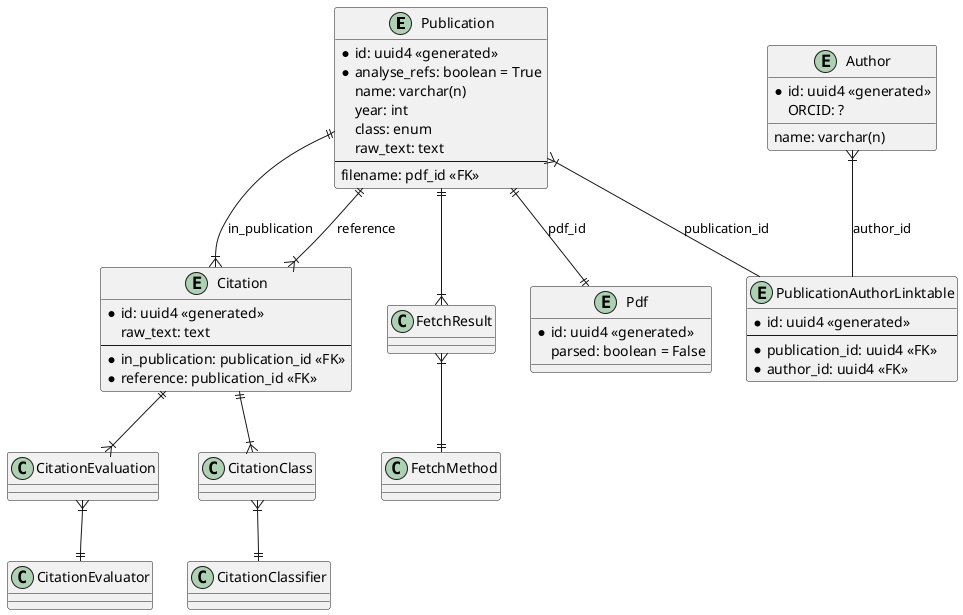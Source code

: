 @startuml Database Schema
'skinparam linetype ortho

entity Publication{
    *id: uuid4 <<generated>>
    *analyse_refs: boolean = True
    name: varchar(n)
    'university
    'faculty
    'programme
    year: int
    class: enum
    raw_text: text
    --
    filename: pdf_id <<FK>>
}

entity Pdf {
    *id: uuid4 <<generated>>
    parsed: boolean = False
}

entity PublicationAuthorLinktable{
    *id: uuid4 <<generated>>
    --
    *publication_id: uuid4 <<FK>>
    *author_id: uuid4 <<FK>>
}

entity Author{
    *id: uuid4 <<generated>>
    ORCID: ?
    name: varchar(n)
}

entity Citation{
    *id: uuid4 <<generated>>
    raw_text: text
    --
    *in_publication: publication_id <<FK>>
    *reference: publication_id <<FK>>
}

Publication ||--|| Pdf: pdf_id
Publication }|-- PublicationAuthorLinktable: publication_id
Author }|-- PublicationAuthorLinktable: author_id

Publication ||--|{ FetchResult
FetchResult }|--|| FetchMethod

Publication ||--|{ Citation: in_publication
Publication ||--|{ Citation: reference

Citation ||--|{ CitationClass
CitationClass }|--|| CitationClassifier
Citation ||--|{ CitationEvaluation
CitationEvaluation }|--|| CitationEvaluator

@enduml